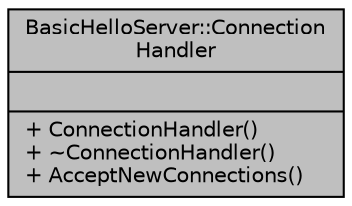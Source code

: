 digraph "BasicHelloServer::ConnectionHandler"
{
 // INTERACTIVE_SVG=YES
 // LATEX_PDF_SIZE
  edge [fontname="Helvetica",fontsize="10",labelfontname="Helvetica",labelfontsize="10"];
  node [fontname="Helvetica",fontsize="10",shape=record];
  Node1 [label="{BasicHelloServer::Connection\lHandler\n||+ ConnectionHandler()\l+ ~ConnectionHandler()\l+ AcceptNewConnections()\l}",height=0.2,width=0.4,color="black", fillcolor="grey75", style="filled", fontcolor="black",tooltip="Handles incoming connections."];
}
